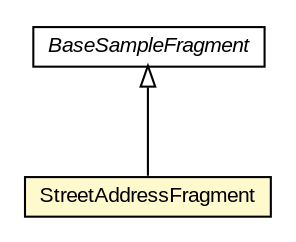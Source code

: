 #!/usr/local/bin/dot
#
# Class diagram 
# Generated by UMLGraph version R5_6-24-gf6e263 (http://www.umlgraph.org/)
#

digraph G {
	edge [fontname="arial",fontsize=10,labelfontname="arial",labelfontsize=10];
	node [fontname="arial",fontsize=10,shape=plaintext];
	nodesep=0.25;
	ranksep=0.5;
	// org.osmdroid.samplefragments.BaseSampleFragment
	c52759 [label=<<table title="org.osmdroid.samplefragments.BaseSampleFragment" border="0" cellborder="1" cellspacing="0" cellpadding="2" port="p" href="../BaseSampleFragment.html">
		<tr><td><table border="0" cellspacing="0" cellpadding="1">
<tr><td align="center" balign="center"><font face="arial italic"> BaseSampleFragment </font></td></tr>
		</table></td></tr>
		</table>>, URL="../BaseSampleFragment.html", fontname="arial", fontcolor="black", fontsize=10.0];
	// org.osmdroid.samplefragments.layouts.StreetAddressFragment
	c52849 [label=<<table title="org.osmdroid.samplefragments.layouts.StreetAddressFragment" border="0" cellborder="1" cellspacing="0" cellpadding="2" port="p" bgcolor="lemonChiffon" href="./StreetAddressFragment.html">
		<tr><td><table border="0" cellspacing="0" cellpadding="1">
<tr><td align="center" balign="center"> StreetAddressFragment </td></tr>
		</table></td></tr>
		</table>>, URL="./StreetAddressFragment.html", fontname="arial", fontcolor="black", fontsize=10.0];
	//org.osmdroid.samplefragments.layouts.StreetAddressFragment extends org.osmdroid.samplefragments.BaseSampleFragment
	c52759:p -> c52849:p [dir=back,arrowtail=empty];
}

